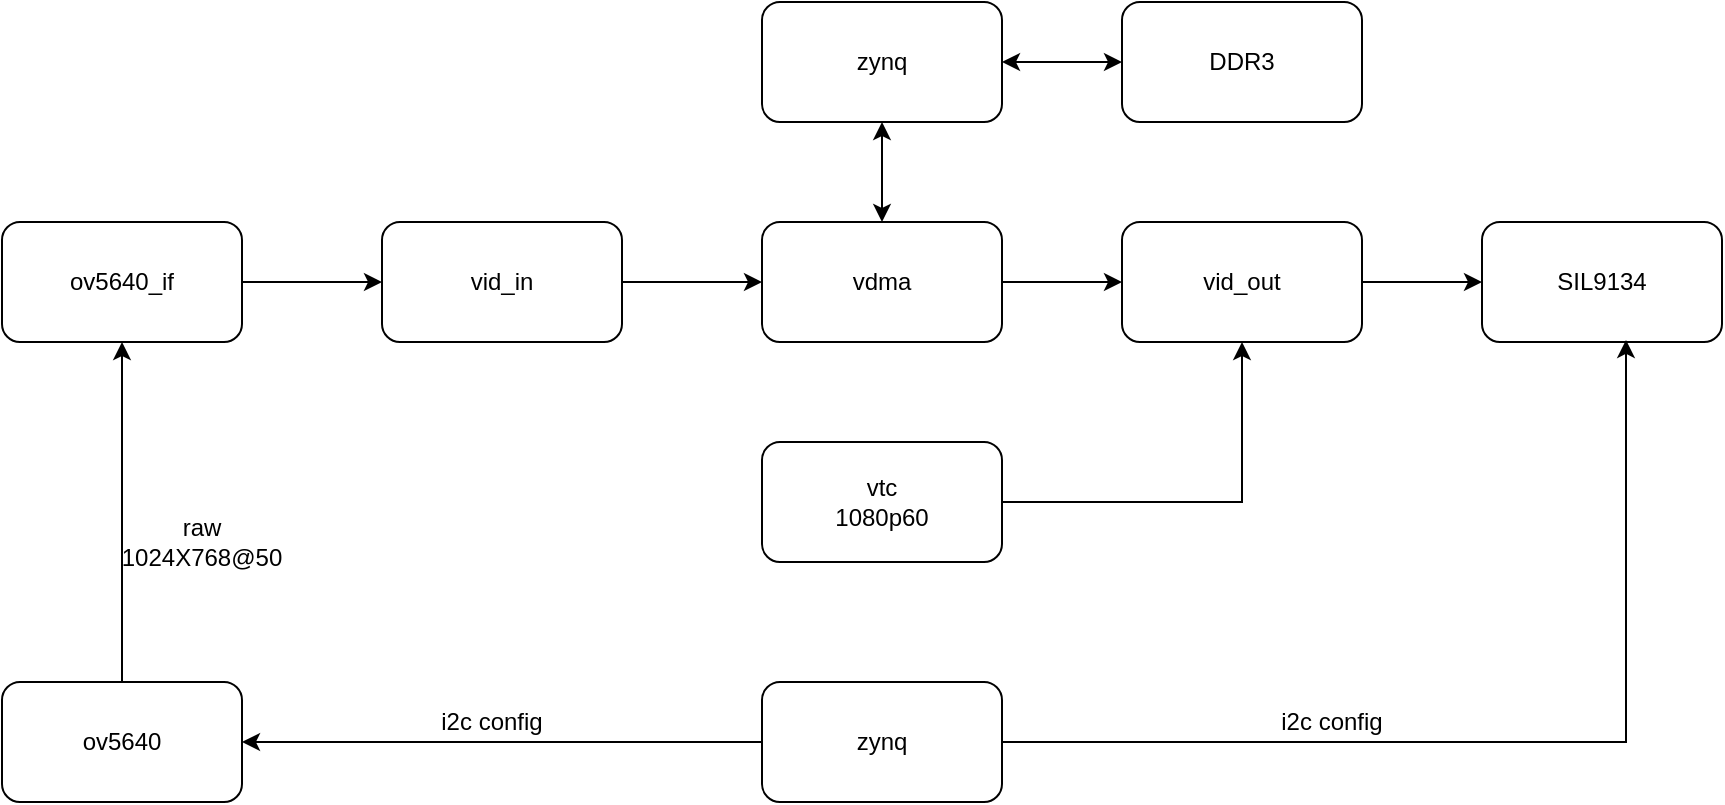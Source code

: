 <mxfile version="14.5.1" type="device"><diagram id="TA782XD7K3NNU_2BwrE9" name="Page-1"><mxGraphModel dx="1422" dy="824" grid="1" gridSize="10" guides="1" tooltips="1" connect="1" arrows="1" fold="1" page="1" pageScale="1" pageWidth="2336" pageHeight="1654" math="0" shadow="0"><root><mxCell id="0"/><mxCell id="1" parent="0"/><mxCell id="GpqAfDZJ2If6arN_tBXy-2" style="edgeStyle=orthogonalEdgeStyle;rounded=0;orthogonalLoop=1;jettySize=auto;html=1;exitX=1;exitY=0.5;exitDx=0;exitDy=0;entryX=0;entryY=0.5;entryDx=0;entryDy=0;" parent="1" source="H03Dc6OAYnplSYpQPg91-1" target="GpqAfDZJ2If6arN_tBXy-1" edge="1"><mxGeometry relative="1" as="geometry"/></mxCell><mxCell id="H03Dc6OAYnplSYpQPg91-1" value="vid_in" style="rounded=1;whiteSpace=wrap;html=1;" parent="1" vertex="1"><mxGeometry x="380" y="350" width="120" height="60" as="geometry"/></mxCell><mxCell id="H03Dc6OAYnplSYpQPg91-8" style="edgeStyle=orthogonalEdgeStyle;rounded=0;orthogonalLoop=1;jettySize=auto;html=1;exitX=1;exitY=0.5;exitDx=0;exitDy=0;entryX=0;entryY=0.5;entryDx=0;entryDy=0;" parent="1" source="H03Dc6OAYnplSYpQPg91-2" target="H03Dc6OAYnplSYpQPg91-7" edge="1"><mxGeometry relative="1" as="geometry"/></mxCell><mxCell id="H03Dc6OAYnplSYpQPg91-2" value="vid_out" style="rounded=1;whiteSpace=wrap;html=1;" parent="1" vertex="1"><mxGeometry x="750" y="350" width="120" height="60" as="geometry"/></mxCell><mxCell id="H03Dc6OAYnplSYpQPg91-5" style="edgeStyle=orthogonalEdgeStyle;rounded=0;orthogonalLoop=1;jettySize=auto;html=1;exitX=1;exitY=0.5;exitDx=0;exitDy=0;entryX=0.5;entryY=1;entryDx=0;entryDy=0;" parent="1" source="H03Dc6OAYnplSYpQPg91-3" target="H03Dc6OAYnplSYpQPg91-2" edge="1"><mxGeometry relative="1" as="geometry"/></mxCell><mxCell id="H03Dc6OAYnplSYpQPg91-3" value="vtc&lt;br&gt;1080p60" style="rounded=1;whiteSpace=wrap;html=1;" parent="1" vertex="1"><mxGeometry x="570" y="460" width="120" height="60" as="geometry"/></mxCell><mxCell id="H03Dc6OAYnplSYpQPg91-7" value="SIL9134" style="rounded=1;whiteSpace=wrap;html=1;" parent="1" vertex="1"><mxGeometry x="930" y="350" width="120" height="60" as="geometry"/></mxCell><mxCell id="GpqAfDZJ2If6arN_tBXy-3" style="edgeStyle=orthogonalEdgeStyle;rounded=0;orthogonalLoop=1;jettySize=auto;html=1;exitX=1;exitY=0.5;exitDx=0;exitDy=0;entryX=0;entryY=0.5;entryDx=0;entryDy=0;" parent="1" source="GpqAfDZJ2If6arN_tBXy-1" target="H03Dc6OAYnplSYpQPg91-2" edge="1"><mxGeometry relative="1" as="geometry"/></mxCell><mxCell id="GpqAfDZJ2If6arN_tBXy-1" value="vdma" style="rounded=1;whiteSpace=wrap;html=1;" parent="1" vertex="1"><mxGeometry x="570" y="350" width="120" height="60" as="geometry"/></mxCell><mxCell id="GpqAfDZJ2If6arN_tBXy-6" style="edgeStyle=orthogonalEdgeStyle;rounded=0;orthogonalLoop=1;jettySize=auto;html=1;exitX=1;exitY=0.5;exitDx=0;exitDy=0;entryX=0;entryY=0.5;entryDx=0;entryDy=0;startArrow=classic;startFill=1;" parent="1" source="GpqAfDZJ2If6arN_tBXy-4" target="GpqAfDZJ2If6arN_tBXy-5" edge="1"><mxGeometry relative="1" as="geometry"/></mxCell><mxCell id="GpqAfDZJ2If6arN_tBXy-7" style="edgeStyle=orthogonalEdgeStyle;rounded=0;orthogonalLoop=1;jettySize=auto;html=1;exitX=0.5;exitY=1;exitDx=0;exitDy=0;entryX=0.5;entryY=0;entryDx=0;entryDy=0;startArrow=classic;startFill=1;" parent="1" source="GpqAfDZJ2If6arN_tBXy-4" target="GpqAfDZJ2If6arN_tBXy-1" edge="1"><mxGeometry relative="1" as="geometry"/></mxCell><mxCell id="GpqAfDZJ2If6arN_tBXy-4" value="zynq" style="rounded=1;whiteSpace=wrap;html=1;" parent="1" vertex="1"><mxGeometry x="570" y="240" width="120" height="60" as="geometry"/></mxCell><mxCell id="GpqAfDZJ2If6arN_tBXy-5" value="DDR3" style="rounded=1;whiteSpace=wrap;html=1;" parent="1" vertex="1"><mxGeometry x="750" y="240" width="120" height="60" as="geometry"/></mxCell><mxCell id="B3ZeBwQ1Kgy9z9_xO_rD-2" style="edgeStyle=orthogonalEdgeStyle;rounded=0;orthogonalLoop=1;jettySize=auto;html=1;exitX=1;exitY=0.5;exitDx=0;exitDy=0;entryX=0;entryY=0.5;entryDx=0;entryDy=0;startArrow=none;startFill=0;" parent="1" source="B3ZeBwQ1Kgy9z9_xO_rD-1" target="H03Dc6OAYnplSYpQPg91-1" edge="1"><mxGeometry relative="1" as="geometry"/></mxCell><mxCell id="B3ZeBwQ1Kgy9z9_xO_rD-1" value="ov5640_if" style="rounded=1;whiteSpace=wrap;html=1;" parent="1" vertex="1"><mxGeometry x="190" y="350" width="120" height="60" as="geometry"/></mxCell><mxCell id="B3ZeBwQ1Kgy9z9_xO_rD-5" style="edgeStyle=orthogonalEdgeStyle;rounded=0;orthogonalLoop=1;jettySize=auto;html=1;exitX=1;exitY=0.5;exitDx=0;exitDy=0;entryX=0.6;entryY=0.983;entryDx=0;entryDy=0;entryPerimeter=0;startArrow=none;startFill=0;" parent="1" source="B3ZeBwQ1Kgy9z9_xO_rD-3" target="H03Dc6OAYnplSYpQPg91-7" edge="1"><mxGeometry relative="1" as="geometry"/></mxCell><mxCell id="B3ZeBwQ1Kgy9z9_xO_rD-8" style="edgeStyle=orthogonalEdgeStyle;rounded=0;orthogonalLoop=1;jettySize=auto;html=1;exitX=0;exitY=0.5;exitDx=0;exitDy=0;startArrow=none;startFill=0;" parent="1" source="B3ZeBwQ1Kgy9z9_xO_rD-3" target="B3ZeBwQ1Kgy9z9_xO_rD-7" edge="1"><mxGeometry relative="1" as="geometry"/></mxCell><mxCell id="B3ZeBwQ1Kgy9z9_xO_rD-3" value="zynq" style="rounded=1;whiteSpace=wrap;html=1;" parent="1" vertex="1"><mxGeometry x="570" y="580" width="120" height="60" as="geometry"/></mxCell><mxCell id="B3ZeBwQ1Kgy9z9_xO_rD-6" value="i2c config" style="text;html=1;strokeColor=none;fillColor=none;align=center;verticalAlign=middle;whiteSpace=wrap;rounded=0;" parent="1" vertex="1"><mxGeometry x="820" y="590" width="70" height="20" as="geometry"/></mxCell><mxCell id="B3ZeBwQ1Kgy9z9_xO_rD-9" style="edgeStyle=orthogonalEdgeStyle;rounded=0;orthogonalLoop=1;jettySize=auto;html=1;exitX=0.5;exitY=0;exitDx=0;exitDy=0;entryX=0.5;entryY=1;entryDx=0;entryDy=0;startArrow=none;startFill=0;" parent="1" source="B3ZeBwQ1Kgy9z9_xO_rD-7" target="B3ZeBwQ1Kgy9z9_xO_rD-1" edge="1"><mxGeometry relative="1" as="geometry"/></mxCell><mxCell id="B3ZeBwQ1Kgy9z9_xO_rD-7" value="ov5640" style="rounded=1;whiteSpace=wrap;html=1;" parent="1" vertex="1"><mxGeometry x="190" y="580" width="120" height="60" as="geometry"/></mxCell><mxCell id="B3ZeBwQ1Kgy9z9_xO_rD-10" value="i2c config" style="text;html=1;strokeColor=none;fillColor=none;align=center;verticalAlign=middle;whiteSpace=wrap;rounded=0;" parent="1" vertex="1"><mxGeometry x="400" y="590" width="70" height="20" as="geometry"/></mxCell><mxCell id="B3ZeBwQ1Kgy9z9_xO_rD-12" value="raw&lt;br&gt;1024X768@50" style="text;html=1;strokeColor=none;fillColor=none;align=center;verticalAlign=middle;whiteSpace=wrap;rounded=0;" parent="1" vertex="1"><mxGeometry x="270" y="500" width="40" height="20" as="geometry"/></mxCell></root></mxGraphModel></diagram></mxfile>
